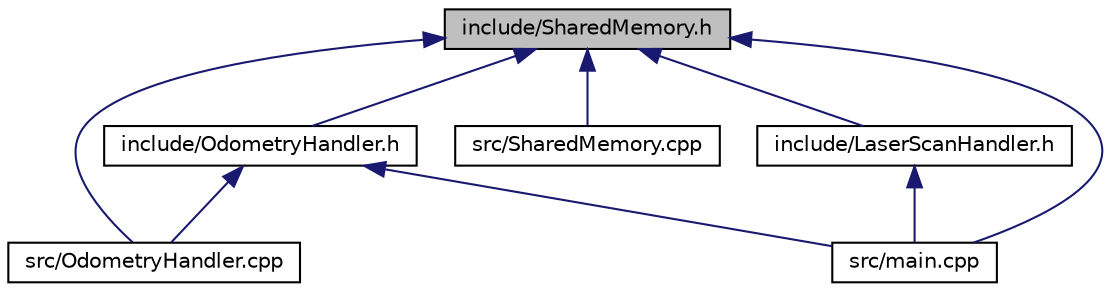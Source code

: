 digraph "include/SharedMemory.h"
{
 // LATEX_PDF_SIZE
  edge [fontname="Helvetica",fontsize="10",labelfontname="Helvetica",labelfontsize="10"];
  node [fontname="Helvetica",fontsize="10",shape=record];
  Node1 [label="include/SharedMemory.h",height=0.2,width=0.4,color="black", fillcolor="grey75", style="filled", fontcolor="black",tooltip="Provides shared memory and semaphore management for data synchronization."];
  Node1 -> Node2 [dir="back",color="midnightblue",fontsize="10",style="solid",fontname="Helvetica"];
  Node2 [label="src/main.cpp",height=0.2,width=0.4,color="black", fillcolor="white", style="filled",URL="$main_8cpp.html",tooltip="Main program to connect to a server and handle LaserScan, Odometry, and Commander data."];
  Node1 -> Node3 [dir="back",color="midnightblue",fontsize="10",style="solid",fontname="Helvetica"];
  Node3 [label="src/OdometryHandler.cpp",height=0.2,width=0.4,color="black", fillcolor="white", style="filled",URL="$OdometryHandler_8cpp.html",tooltip="Receives and processes Odometry data from a TCP socket."];
  Node1 -> Node4 [dir="back",color="midnightblue",fontsize="10",style="solid",fontname="Helvetica"];
  Node4 [label="src/SharedMemory.cpp",height=0.2,width=0.4,color="black", fillcolor="white", style="filled",URL="$SharedMemory_8cpp.html",tooltip="Initializes shared memory and semaphores for inter-process communication."];
  Node1 -> Node5 [dir="back",color="midnightblue",fontsize="10",style="solid",fontname="Helvetica"];
  Node5 [label="include/LaserScanHandler.h",height=0.2,width=0.4,color="black", fillcolor="white", style="filled",URL="$LaserScanHandler_8h.html",tooltip="Handles the reception and storage of LaserScan data."];
  Node5 -> Node2 [dir="back",color="midnightblue",fontsize="10",style="solid",fontname="Helvetica"];
  Node1 -> Node6 [dir="back",color="midnightblue",fontsize="10",style="solid",fontname="Helvetica"];
  Node6 [label="include/OdometryHandler.h",height=0.2,width=0.4,color="black", fillcolor="white", style="filled",URL="$OdometryHandler_8h.html",tooltip="Handles the reception and storage of Odometry data."];
  Node6 -> Node2 [dir="back",color="midnightblue",fontsize="10",style="solid",fontname="Helvetica"];
  Node6 -> Node3 [dir="back",color="midnightblue",fontsize="10",style="solid",fontname="Helvetica"];
}
